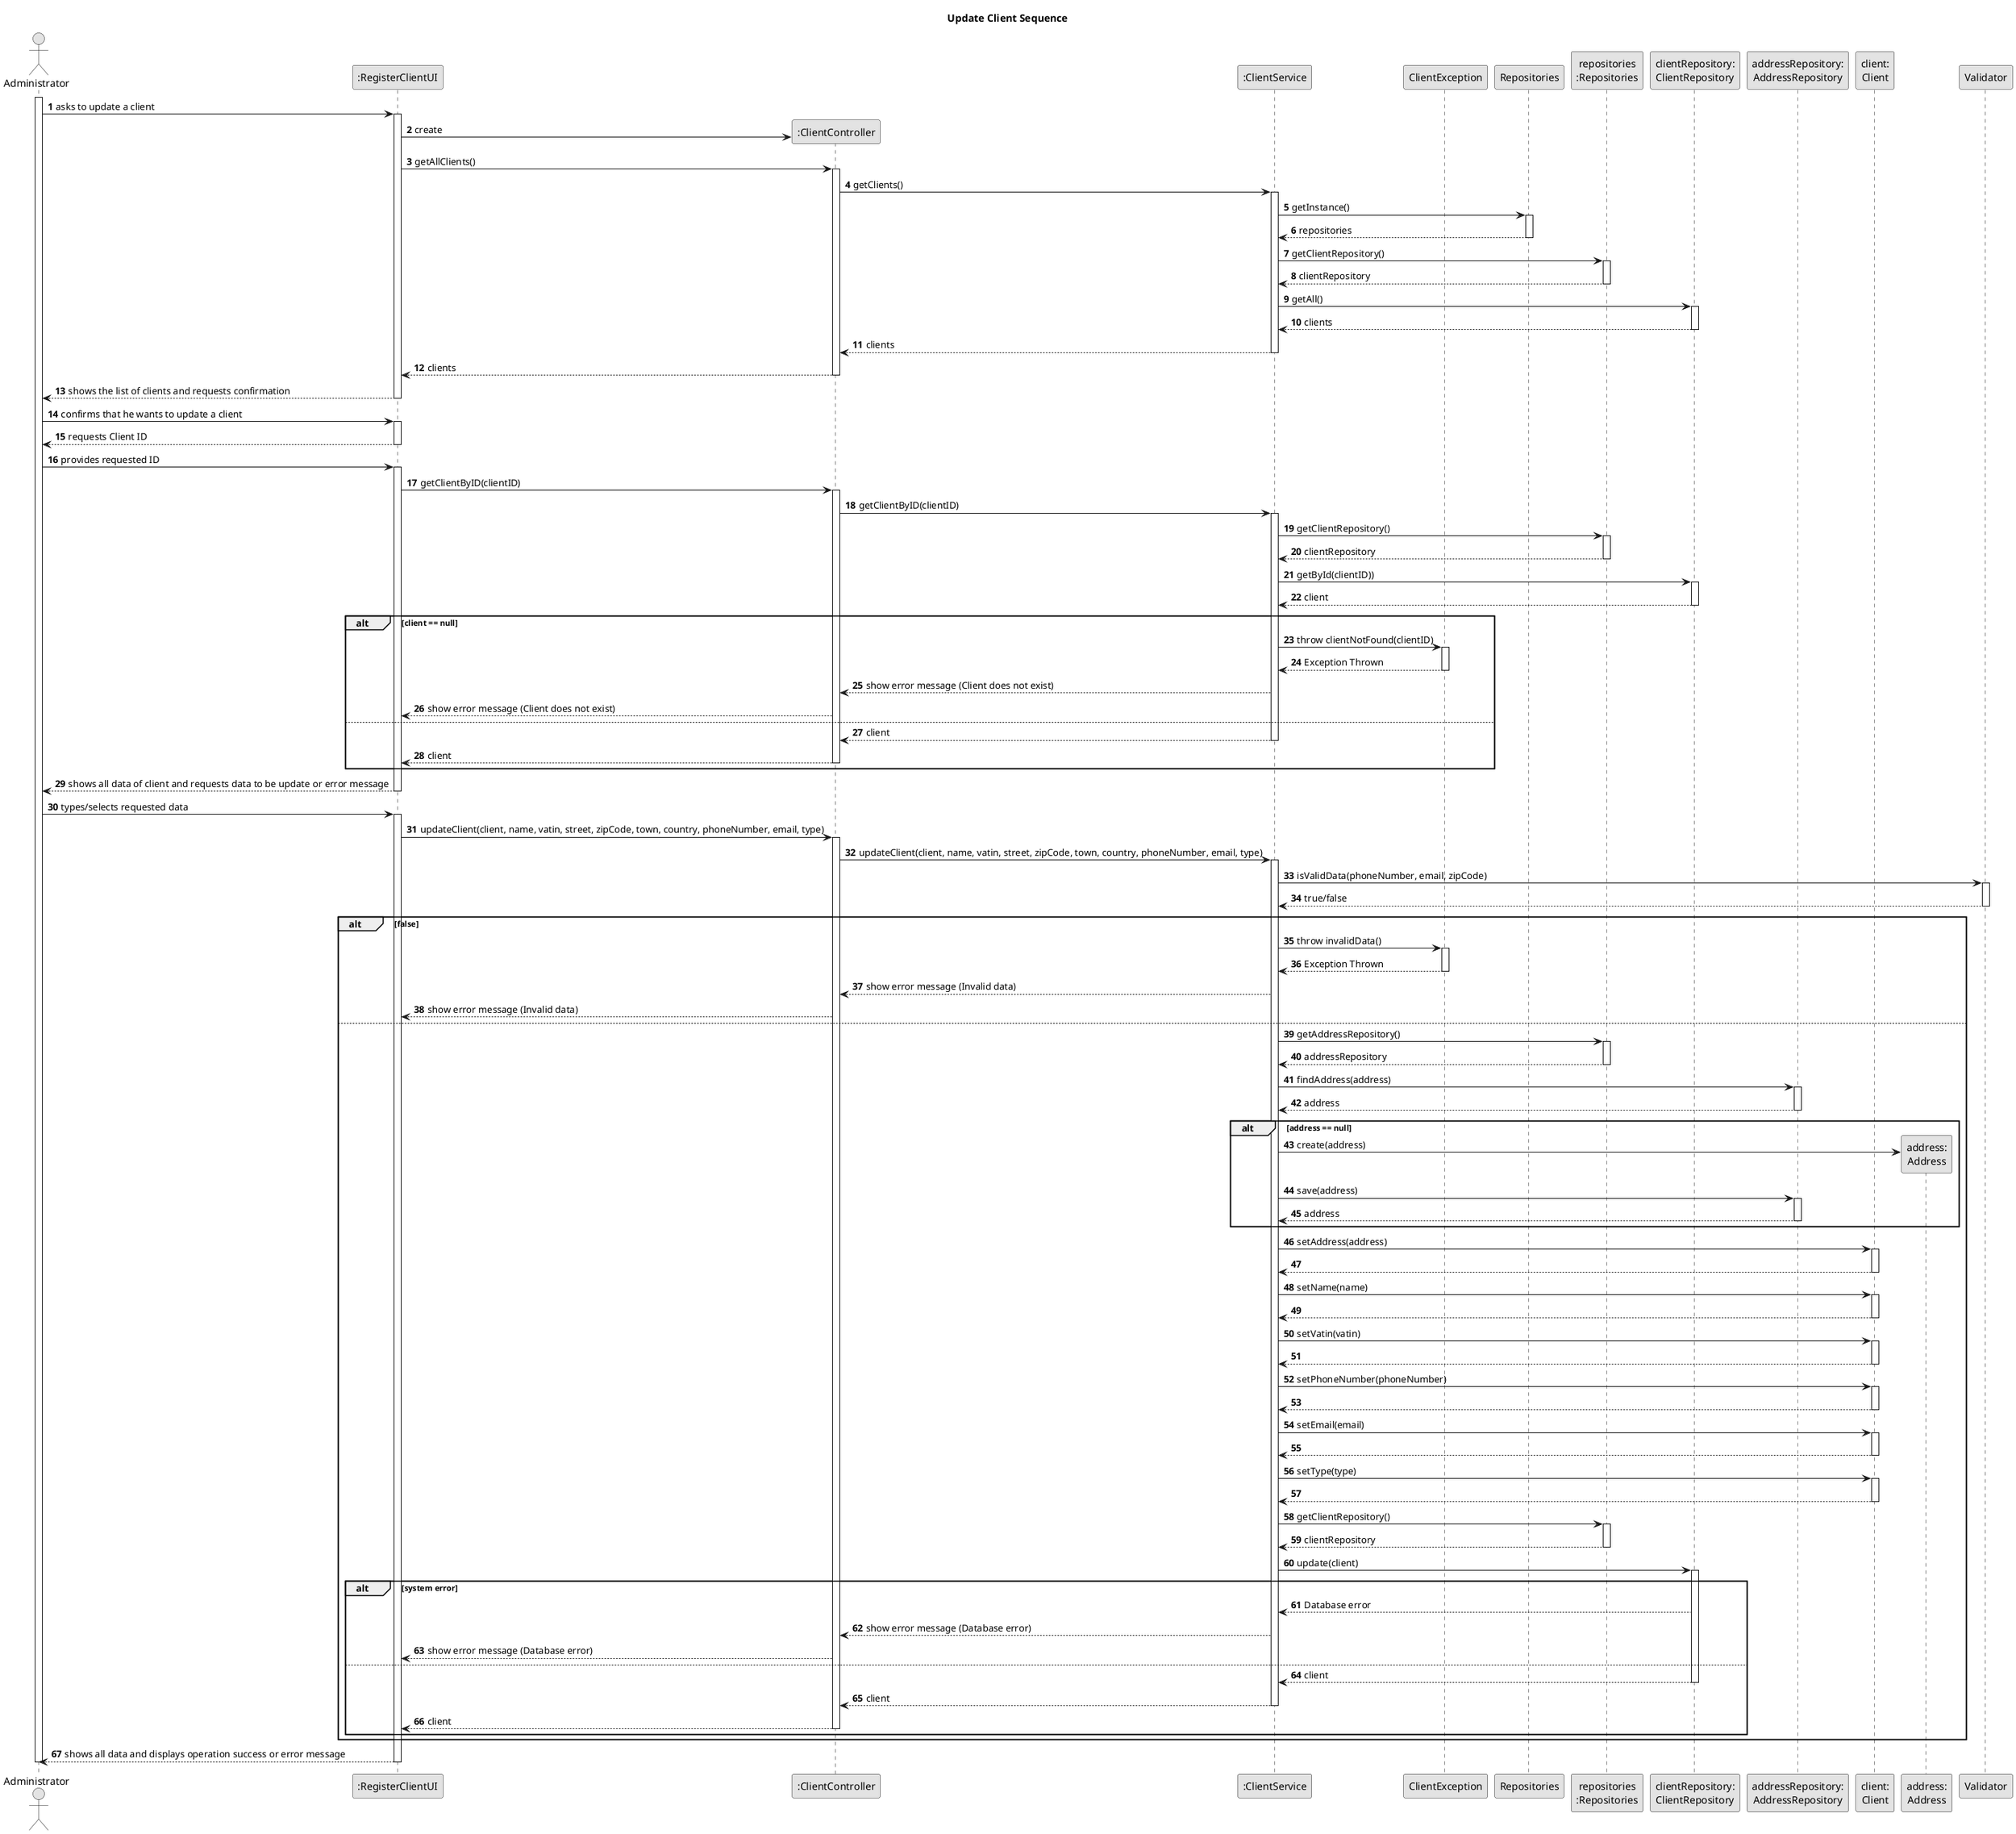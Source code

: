 @startuml
skinparam monochrome true
skinparam packageStyle rectangle
skinparam shadowing false

title System Sequence Diagram (SSD)

autonumber

actor "Administrator" as ADM
participant ":RegisterClientUI" as UI
participant ":ClientController" as CTRL
participant ":ClientService" as SRV
participant "ClientException" as EXC
participant "Repositories" as REPS
participant "repositories\n:Repositories" as REP
participant "clientRepository:\nClientRepository" as clientRepository
participant "addressRepository:\nAddressRepository" as addressRepository
participant "client:\nClient" as CLIENT
participant "address:\nAddress" as ADDRESS
participant "Validator" as VAL

title Update Client Sequence

activate ADM
    ADM -> UI : asks to update a client
    activate UI

        UI -> CTRL** : create

        UI -> CTRL : getAllClients()
        activate CTRL
            CTRL -> SRV : getClients()
            activate SRV

                SRV -> REPS : getInstance()
                activate REPS
                REPS --> SRV: repositories
                deactivate REPS
                SRV -> REP : getClientRepository()
                activate REP
                REP --> SRV : clientRepository
                deactivate REP

                SRV -> clientRepository : getAll()
                activate clientRepository
                clientRepository --> SRV : clients
                deactivate clientRepository
            SRV --> CTRL : clients
            deactivate SRV
        CTRL --> UI : clients
        deactivate CTRL
    UI --> ADM : shows the list of clients and requests confirmation
    deactivate UI

    ADM -> UI : confirms that he wants to update a client
    activate UI

        UI --> ADM : requests Client ID
    deactivate UI

    ADM -> UI : provides requested ID
    activate UI

        UI -> CTRL : getClientByID(clientID)
        activate CTRL
            CTRL -> SRV : getClientByID(clientID)
            activate SRV

                SRV -> REP : getClientRepository()
                activate REP
                REP --> SRV : clientRepository
                deactivate REP
                SRV -> clientRepository : getById(clientID))
                activate clientRepository
                clientRepository --> SRV : client
                deactivate clientRepository
                alt client == null
                    SRV -> EXC: throw clientNotFound(clientID)
                    activate EXC
                    EXC --> SRV: Exception Thrown
                    deactivate EXC
                    SRV --> CTRL: show error message (Client does not exist)
                    CTRL --> UI: show error message (Client does not exist)
                else
            SRV --> CTRL : client
            deactivate SRV
        CTRL --> UI : client
        deactivate CTRL
        end

        UI --> ADM : shows all data of client and requests data to be update or error message
    deactivate UI

    ADM -> UI : types/selects requested data
    activate UI
        UI -> CTRL: updateClient(client, name, vatin, street, zipCode, town, country, phoneNumber, email, type)
        activate CTRL
            CTRL -> SRV: updateClient(client, name, vatin, street, zipCode, town, country, phoneNumber, email, type)
            activate SRV

                SRV -> VAL: isValidData(phoneNumber, email, zipCode)
                activate VAL
                VAL --> SRV: true/false
                deactivate VAL

                alt false

                    SRV -> EXC: throw invalidData()
                    activate EXC
                    EXC --> SRV: Exception Thrown
                    deactivate EXC
                    SRV --> CTRL: show error message (Invalid data)

                    CTRL --> UI: show error message (Invalid data)
                    deactivate VAL
                else

                    SRV -> REP: getAddressRepository()
                    activate REP
                    REP --> SRV: addressRepository
                    deactivate REP

                    SRV -> addressRepository: findAddress(address)
                    activate addressRepository
                    addressRepository --> SRV: address
                    deactivate addressRepository
                    alt address == null
                        SRV -> ADDRESS** : create(address)
                        SRV -> addressRepository: save(address)
                        activate addressRepository
                        addressRepository --> SRV: address
                        deactivate addressRepository
                    end

                    SRV -> CLIENT: setAddress(address)
                    activate CLIENT
                    CLIENT --> SRV :
                    deactivate CLIENT
                    SRV -> CLIENT: setName(name)
                    activate CLIENT
                    CLIENT --> SRV :
                    deactivate CLIENT
                    SRV -> CLIENT: setVatin(vatin)
                    activate CLIENT
                    CLIENT --> SRV :
                    deactivate CLIENT
                    SRV -> CLIENT: setPhoneNumber(phoneNumber)
                    activate CLIENT
                    CLIENT --> SRV :
                    deactivate CLIENT
                    SRV -> CLIENT: setEmail(email)
                    activate CLIENT
                    CLIENT --> SRV :
                    deactivate CLIENT
                    SRV -> CLIENT: setType(type)
                    activate CLIENT
                    CLIENT --> SRV :
                    deactivate CLIENT

                    SRV -> REP: getClientRepository()
                    activate REP
                    REP --> SRV: clientRepository
                    deactivate REP
                    SRV -> clientRepository: update(client)
                    activate clientRepository
                    alt system error
                        clientRepository --> SRV: Database error

                        SRV --> CTRL: show error message (Database error)

                        CTRL --> UI: show error message (Database error)
                    else
                        clientRepository --> SRV: client
                        deactivate clientRepository
                        SRV --> CTRL: client
                        deactivate SRV
                        CTRL --> UI: client
                        deactivate CTRL
                    end
                end

    UI --> ADM: shows all data and displays operation success or error message
    deactivate UI

deactivate ADM
@enduml
